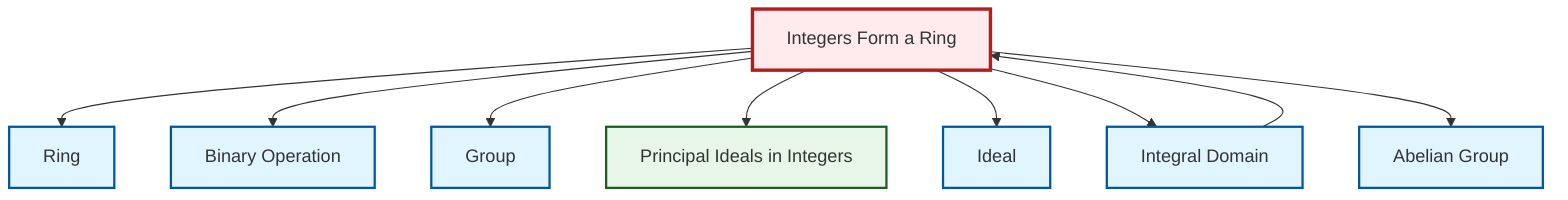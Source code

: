 graph TD
    classDef definition fill:#e1f5fe,stroke:#01579b,stroke-width:2px
    classDef theorem fill:#f3e5f5,stroke:#4a148c,stroke-width:2px
    classDef axiom fill:#fff3e0,stroke:#e65100,stroke-width:2px
    classDef example fill:#e8f5e9,stroke:#1b5e20,stroke-width:2px
    classDef current fill:#ffebee,stroke:#b71c1c,stroke-width:3px
    ex-integers-ring["Integers Form a Ring"]:::example
    def-ring["Ring"]:::definition
    def-group["Group"]:::definition
    def-binary-operation["Binary Operation"]:::definition
    def-ideal["Ideal"]:::definition
    def-integral-domain["Integral Domain"]:::definition
    def-abelian-group["Abelian Group"]:::definition
    ex-principal-ideal["Principal Ideals in Integers"]:::example
    ex-integers-ring --> def-ring
    def-integral-domain --> ex-integers-ring
    ex-integers-ring --> def-binary-operation
    ex-integers-ring --> def-group
    ex-integers-ring --> ex-principal-ideal
    ex-integers-ring --> def-ideal
    ex-integers-ring --> def-integral-domain
    ex-integers-ring --> def-abelian-group
    class ex-integers-ring current